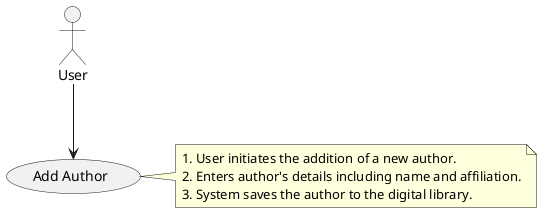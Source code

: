@startuml AddAuthor
actor User

usecase "Add Author" as UC5

User --> UC5

note right of UC5
  1. User initiates the addition of a new author.
  2. Enters author's details including name and affiliation.
  3. System saves the author to the digital library.
end note
@enduml
